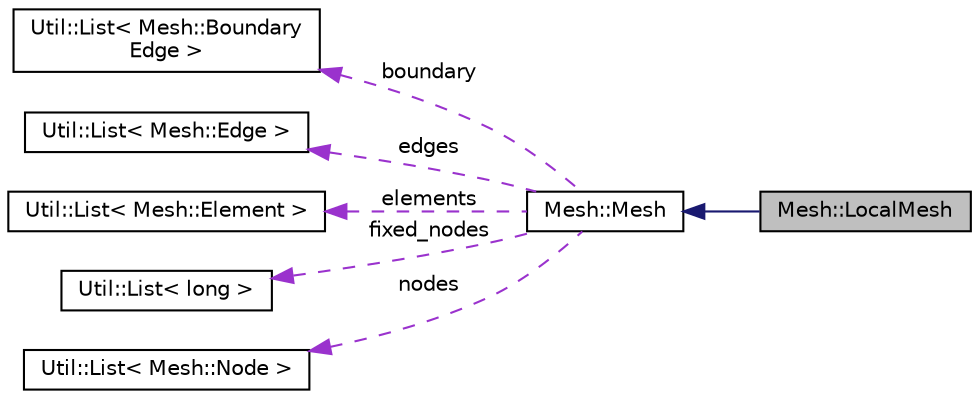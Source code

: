 digraph "Mesh::LocalMesh"
{
 // LATEX_PDF_SIZE
  edge [fontname="Helvetica",fontsize="10",labelfontname="Helvetica",labelfontsize="10"];
  node [fontname="Helvetica",fontsize="10",shape=record];
  rankdir="LR";
  Node1 [label="Mesh::LocalMesh",height=0.2,width=0.4,color="black", fillcolor="grey75", style="filled", fontcolor="black",tooltip=" "];
  Node2 -> Node1 [dir="back",color="midnightblue",fontsize="10",style="solid",fontname="Helvetica"];
  Node2 [label="Mesh::Mesh",height=0.2,width=0.4,color="black", fillcolor="white", style="filled",URL="$classMesh_1_1Mesh.html",tooltip="Abstract Mesh Class."];
  Node3 -> Node2 [dir="back",color="darkorchid3",fontsize="10",style="dashed",label=" boundary" ,fontname="Helvetica"];
  Node3 [label="Util::List\< Mesh::Boundary\lEdge \>",height=0.2,width=0.4,color="black", fillcolor="white", style="filled",URL="$classUtil_1_1List.html",tooltip=" "];
  Node4 -> Node2 [dir="back",color="darkorchid3",fontsize="10",style="dashed",label=" edges" ,fontname="Helvetica"];
  Node4 [label="Util::List\< Mesh::Edge \>",height=0.2,width=0.4,color="black", fillcolor="white", style="filled",URL="$classUtil_1_1List.html",tooltip=" "];
  Node5 -> Node2 [dir="back",color="darkorchid3",fontsize="10",style="dashed",label=" elements" ,fontname="Helvetica"];
  Node5 [label="Util::List\< Mesh::Element \>",height=0.2,width=0.4,color="black", fillcolor="white", style="filled",URL="$classUtil_1_1List.html",tooltip=" "];
  Node6 -> Node2 [dir="back",color="darkorchid3",fontsize="10",style="dashed",label=" fixed_nodes" ,fontname="Helvetica"];
  Node6 [label="Util::List\< long \>",height=0.2,width=0.4,color="black", fillcolor="white", style="filled",URL="$classUtil_1_1List.html",tooltip=" "];
  Node7 -> Node2 [dir="back",color="darkorchid3",fontsize="10",style="dashed",label=" nodes" ,fontname="Helvetica"];
  Node7 [label="Util::List\< Mesh::Node \>",height=0.2,width=0.4,color="black", fillcolor="white", style="filled",URL="$classUtil_1_1List.html",tooltip=" "];
}
